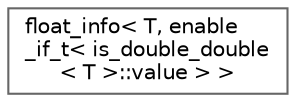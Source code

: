 digraph "类继承关系图"
{
 // LATEX_PDF_SIZE
  bgcolor="transparent";
  edge [fontname=Helvetica,fontsize=10,labelfontname=Helvetica,labelfontsize=10];
  node [fontname=Helvetica,fontsize=10,shape=box,height=0.2,width=0.4];
  rankdir="LR";
  Node0 [id="Node000000",label="float_info\< T, enable\l_if_t\< is_double_double\l\< T \>::value \> \>",height=0.2,width=0.4,color="grey40", fillcolor="white", style="filled",URL="$structdetail_1_1dragonbox_1_1float__info_3_01_t_00_01enable__if__t_3_01is__double__double_3_01_t_01_4_1_1value_01_4_01_4.html",tooltip=" "];
}
